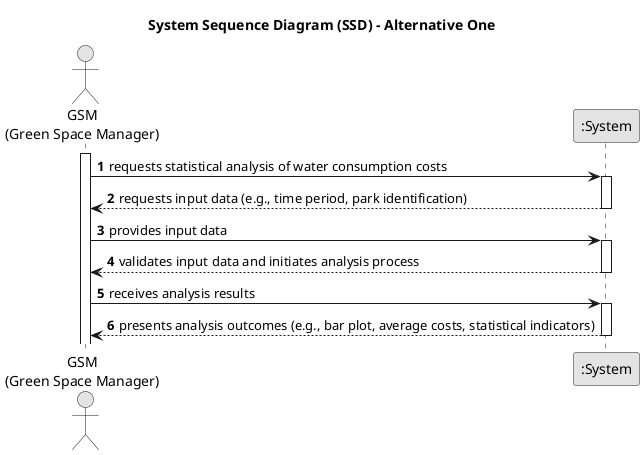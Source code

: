 @startuml
skinparam monochrome true
skinparam packageStyle rectangle
skinparam shadowing false

title System Sequence Diagram (SSD) - Alternative One

autonumber

actor "GSM\n(Green Space Manager)" as GSM
participant ":System" as System

activate GSM

    GSM -> System : requests statistical analysis of water consumption costs
    activate System

        System --> GSM : requests input data (e.g., time period, park identification)
    deactivate System

    GSM -> System : provides input data
    activate System

        System --> GSM : validates input data and initiates analysis process
    deactivate System

    GSM -> System : receives analysis results
    activate System

        System --> GSM : presents analysis outcomes (e.g., bar plot, average costs, statistical indicators)
    deactivate System

@enduml